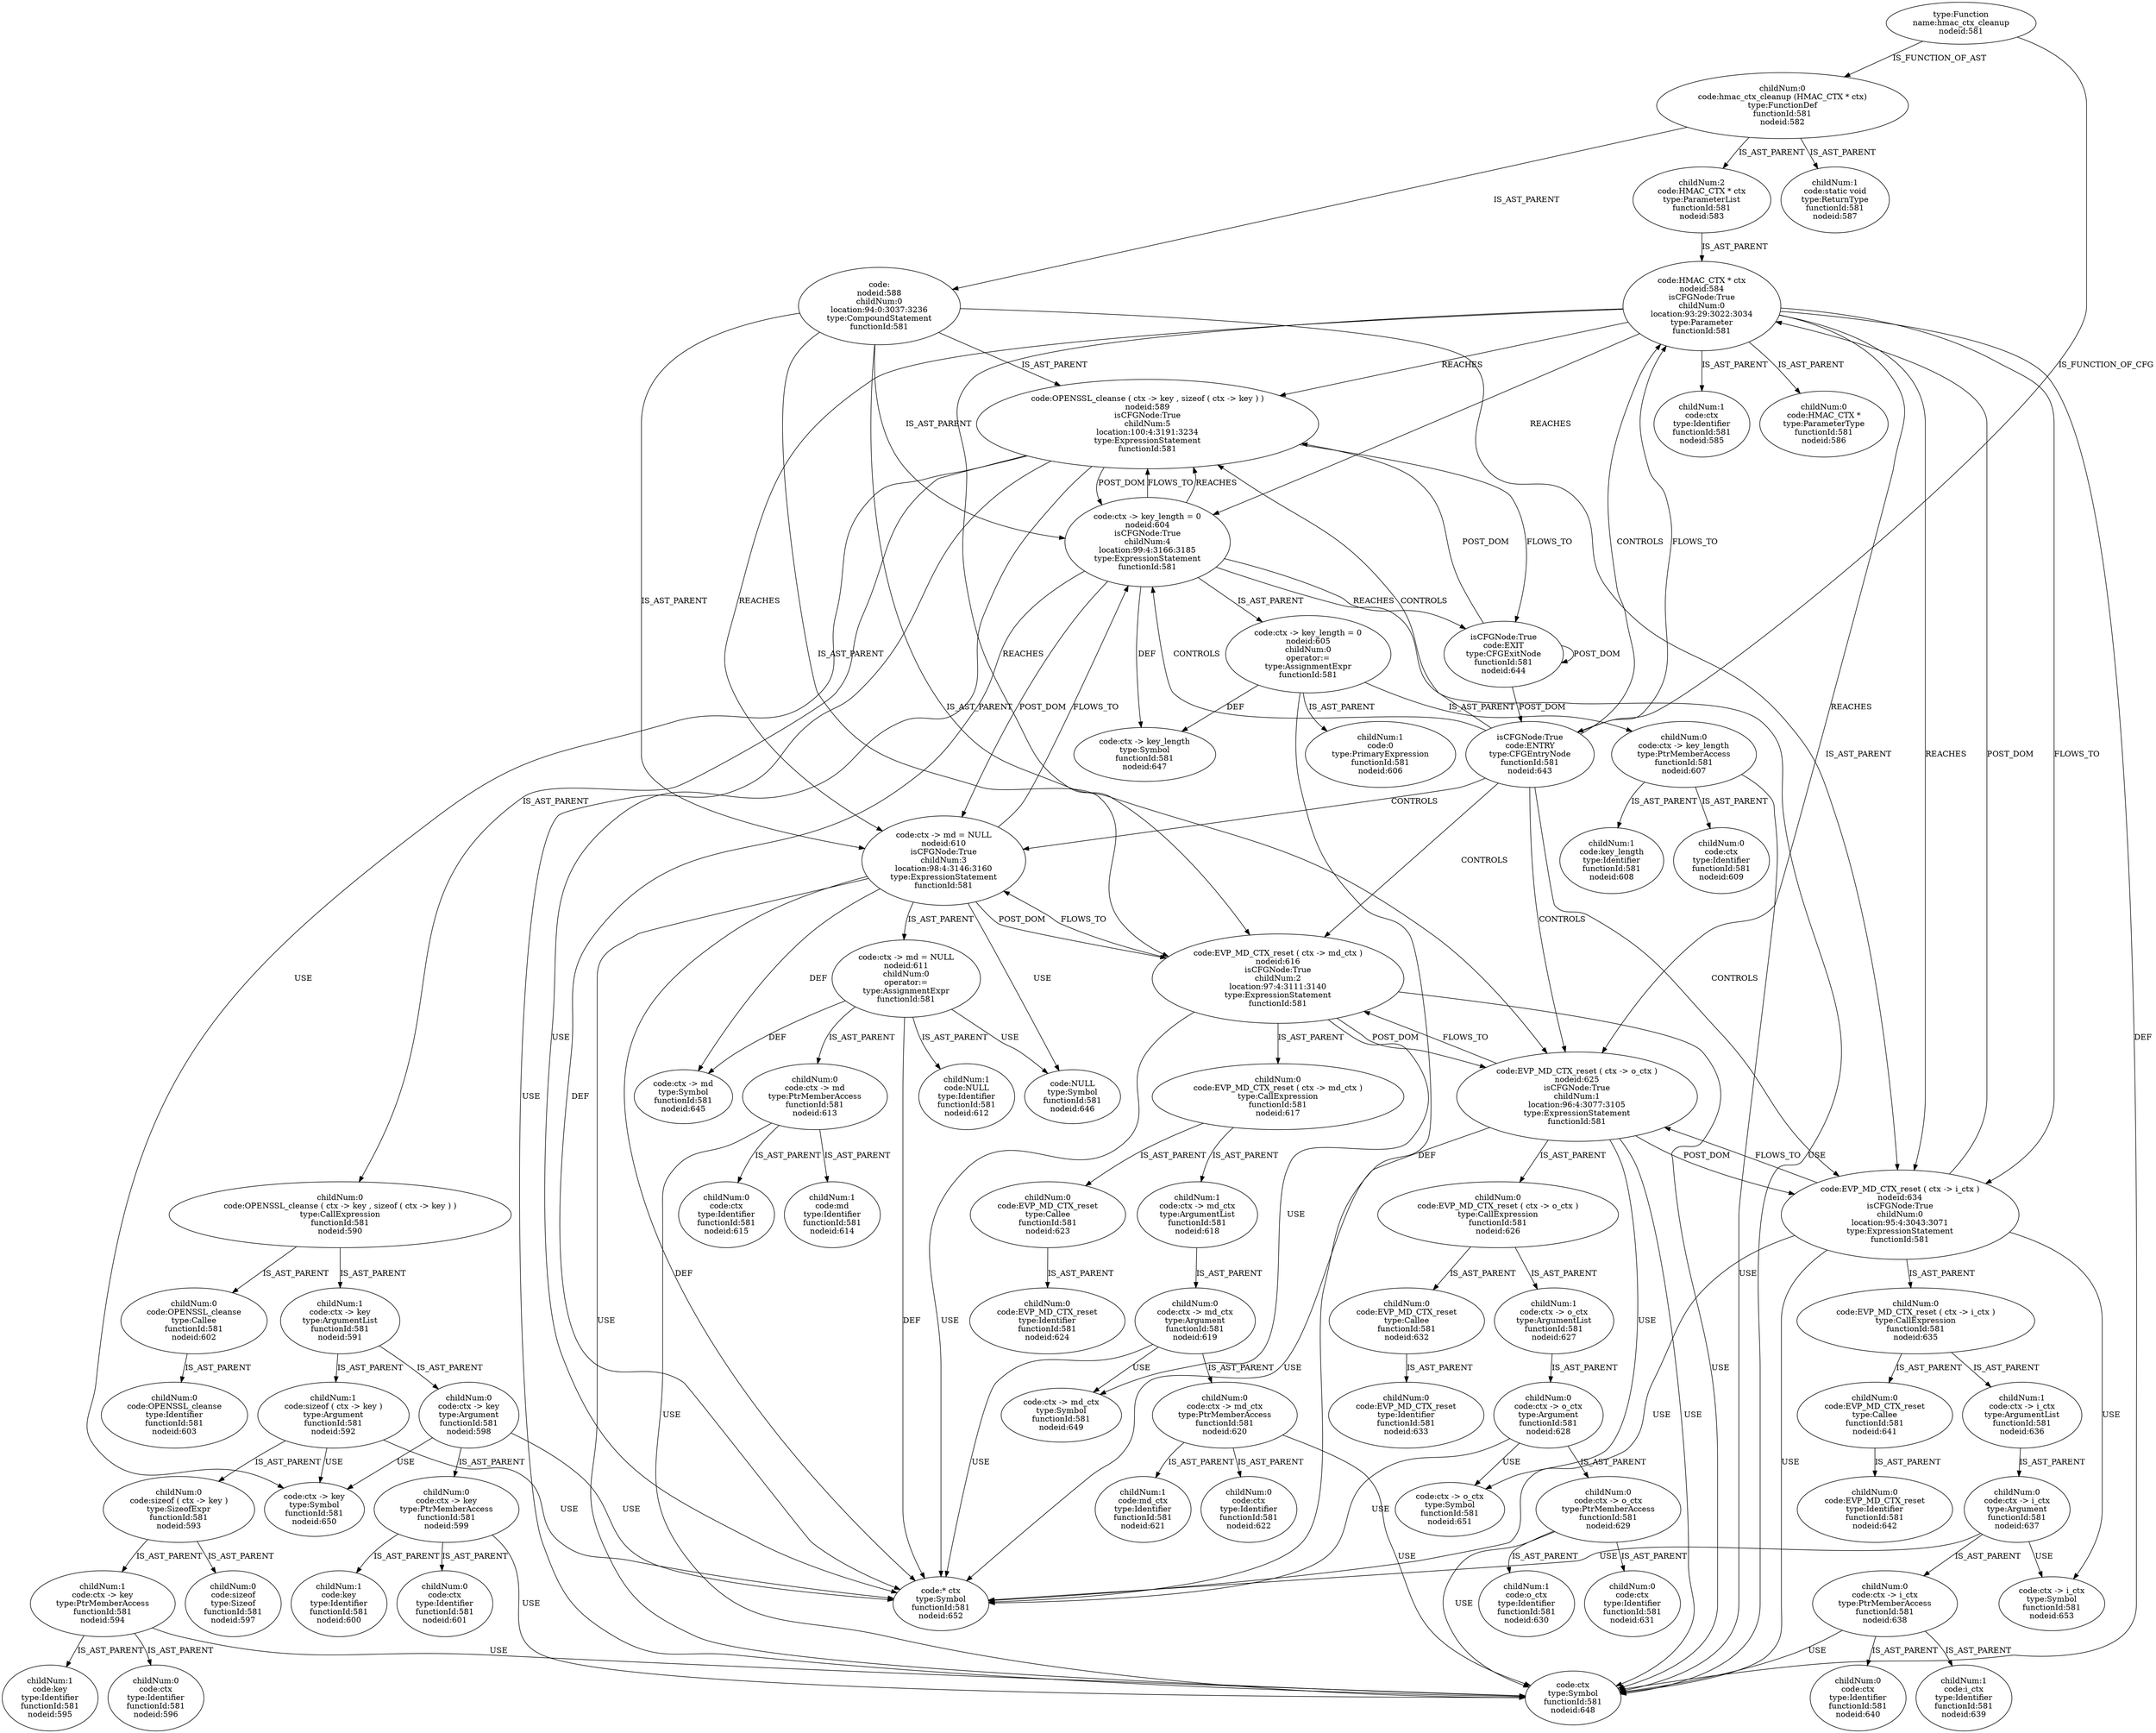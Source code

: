 digraph G {
  581 [ label="type:Function
name:hmac_ctx_cleanup
nodeid:581
" type="Function" name="hmac_ctx_cleanup" nodeid="581" ];
  582 [ label="childNum:0
code:hmac_ctx_cleanup (HMAC_CTX * ctx)
type:FunctionDef
functionId:581
nodeid:582
" childNum="0" code="hmac_ctx_cleanup (HMAC_CTX * ctx)" type="FunctionDef" functionId="581" nodeid="582" ];
  583 [ label="childNum:2
code:HMAC_CTX * ctx
type:ParameterList
functionId:581
nodeid:583
" childNum="2" code="HMAC_CTX * ctx" type="ParameterList" functionId="581" nodeid="583" ];
  584 [ label="code:HMAC_CTX * ctx
nodeid:584
isCFGNode:True
childNum:0
location:93:29:3022:3034
type:Parameter
functionId:581
" code="HMAC_CTX * ctx" nodeid="584" isCFGNode="True" childNum="0" location="93:29:3022:3034" type="Parameter" functionId="581" ];
  585 [ label="childNum:1
code:ctx
type:Identifier
functionId:581
nodeid:585
" childNum="1" code="ctx" type="Identifier" functionId="581" nodeid="585" ];
  586 [ label="childNum:0
code:HMAC_CTX *
type:ParameterType
functionId:581
nodeid:586
" childNum="0" code="HMAC_CTX *" type="ParameterType" functionId="581" nodeid="586" ];
  587 [ label="childNum:1
code:static void
type:ReturnType
functionId:581
nodeid:587
" childNum="1" code="static void" type="ReturnType" functionId="581" nodeid="587" ];
  588 [ label="code:
nodeid:588
childNum:0
location:94:0:3037:3236
type:CompoundStatement
functionId:581
" code="" nodeid="588" childNum="0" location="94:0:3037:3236" type="CompoundStatement" functionId="581" ];
  589 [ label="code:OPENSSL_cleanse ( ctx -> key , sizeof ( ctx -> key ) )
nodeid:589
isCFGNode:True
childNum:5
location:100:4:3191:3234
type:ExpressionStatement
functionId:581
" code="OPENSSL_cleanse ( ctx -> key , sizeof ( ctx -> key ) )" nodeid="589" isCFGNode="True" childNum="5" location="100:4:3191:3234" type="ExpressionStatement" functionId="581" ];
  590 [ label="childNum:0
code:OPENSSL_cleanse ( ctx -> key , sizeof ( ctx -> key ) )
type:CallExpression
functionId:581
nodeid:590
" childNum="0" code="OPENSSL_cleanse ( ctx -> key , sizeof ( ctx -> key ) )" type="CallExpression" functionId="581" nodeid="590" ];
  591 [ label="childNum:1
code:ctx -> key
type:ArgumentList
functionId:581
nodeid:591
" childNum="1" code="ctx -> key" type="ArgumentList" functionId="581" nodeid="591" ];
  592 [ label="childNum:1
code:sizeof ( ctx -> key )
type:Argument
functionId:581
nodeid:592
" childNum="1" code="sizeof ( ctx -> key )" type="Argument" functionId="581" nodeid="592" ];
  593 [ label="childNum:0
code:sizeof ( ctx -> key )
type:SizeofExpr
functionId:581
nodeid:593
" childNum="0" code="sizeof ( ctx -> key )" type="SizeofExpr" functionId="581" nodeid="593" ];
  594 [ label="childNum:1
code:ctx -> key
type:PtrMemberAccess
functionId:581
nodeid:594
" childNum="1" code="ctx -> key" type="PtrMemberAccess" functionId="581" nodeid="594" ];
  595 [ label="childNum:1
code:key
type:Identifier
functionId:581
nodeid:595
" childNum="1" code="key" type="Identifier" functionId="581" nodeid="595" ];
  596 [ label="childNum:0
code:ctx
type:Identifier
functionId:581
nodeid:596
" childNum="0" code="ctx" type="Identifier" functionId="581" nodeid="596" ];
  597 [ label="childNum:0
code:sizeof
type:Sizeof
functionId:581
nodeid:597
" childNum="0" code="sizeof" type="Sizeof" functionId="581" nodeid="597" ];
  598 [ label="childNum:0
code:ctx -> key
type:Argument
functionId:581
nodeid:598
" childNum="0" code="ctx -> key" type="Argument" functionId="581" nodeid="598" ];
  599 [ label="childNum:0
code:ctx -> key
type:PtrMemberAccess
functionId:581
nodeid:599
" childNum="0" code="ctx -> key" type="PtrMemberAccess" functionId="581" nodeid="599" ];
  600 [ label="childNum:1
code:key
type:Identifier
functionId:581
nodeid:600
" childNum="1" code="key" type="Identifier" functionId="581" nodeid="600" ];
  601 [ label="childNum:0
code:ctx
type:Identifier
functionId:581
nodeid:601
" childNum="0" code="ctx" type="Identifier" functionId="581" nodeid="601" ];
  602 [ label="childNum:0
code:OPENSSL_cleanse
type:Callee
functionId:581
nodeid:602
" childNum="0" code="OPENSSL_cleanse" type="Callee" functionId="581" nodeid="602" ];
  603 [ label="childNum:0
code:OPENSSL_cleanse
type:Identifier
functionId:581
nodeid:603
" childNum="0" code="OPENSSL_cleanse" type="Identifier" functionId="581" nodeid="603" ];
  604 [ label="code:ctx -> key_length = 0
nodeid:604
isCFGNode:True
childNum:4
location:99:4:3166:3185
type:ExpressionStatement
functionId:581
" code="ctx -> key_length = 0" nodeid="604" isCFGNode="True" childNum="4" location="99:4:3166:3185" type="ExpressionStatement" functionId="581" ];
  605 [ label="code:ctx -> key_length = 0
nodeid:605
childNum:0
operator:=
type:AssignmentExpr
functionId:581
" code="ctx -> key_length = 0" nodeid="605" childNum="0" operator="=" type="AssignmentExpr" functionId="581" ];
  606 [ label="childNum:1
code:0
type:PrimaryExpression
functionId:581
nodeid:606
" childNum="1" code="0" type="PrimaryExpression" functionId="581" nodeid="606" ];
  607 [ label="childNum:0
code:ctx -> key_length
type:PtrMemberAccess
functionId:581
nodeid:607
" childNum="0" code="ctx -> key_length" type="PtrMemberAccess" functionId="581" nodeid="607" ];
  608 [ label="childNum:1
code:key_length
type:Identifier
functionId:581
nodeid:608
" childNum="1" code="key_length" type="Identifier" functionId="581" nodeid="608" ];
  609 [ label="childNum:0
code:ctx
type:Identifier
functionId:581
nodeid:609
" childNum="0" code="ctx" type="Identifier" functionId="581" nodeid="609" ];
  610 [ label="code:ctx -> md = NULL
nodeid:610
isCFGNode:True
childNum:3
location:98:4:3146:3160
type:ExpressionStatement
functionId:581
" code="ctx -> md = NULL" nodeid="610" isCFGNode="True" childNum="3" location="98:4:3146:3160" type="ExpressionStatement" functionId="581" ];
  611 [ label="code:ctx -> md = NULL
nodeid:611
childNum:0
operator:=
type:AssignmentExpr
functionId:581
" code="ctx -> md = NULL" nodeid="611" childNum="0" operator="=" type="AssignmentExpr" functionId="581" ];
  612 [ label="childNum:1
code:NULL
type:Identifier
functionId:581
nodeid:612
" childNum="1" code="NULL" type="Identifier" functionId="581" nodeid="612" ];
  613 [ label="childNum:0
code:ctx -> md
type:PtrMemberAccess
functionId:581
nodeid:613
" childNum="0" code="ctx -> md" type="PtrMemberAccess" functionId="581" nodeid="613" ];
  614 [ label="childNum:1
code:md
type:Identifier
functionId:581
nodeid:614
" childNum="1" code="md" type="Identifier" functionId="581" nodeid="614" ];
  615 [ label="childNum:0
code:ctx
type:Identifier
functionId:581
nodeid:615
" childNum="0" code="ctx" type="Identifier" functionId="581" nodeid="615" ];
  616 [ label="code:EVP_MD_CTX_reset ( ctx -> md_ctx )
nodeid:616
isCFGNode:True
childNum:2
location:97:4:3111:3140
type:ExpressionStatement
functionId:581
" code="EVP_MD_CTX_reset ( ctx -> md_ctx )" nodeid="616" isCFGNode="True" childNum="2" location="97:4:3111:3140" type="ExpressionStatement" functionId="581" ];
  617 [ label="childNum:0
code:EVP_MD_CTX_reset ( ctx -> md_ctx )
type:CallExpression
functionId:581
nodeid:617
" childNum="0" code="EVP_MD_CTX_reset ( ctx -> md_ctx )" type="CallExpression" functionId="581" nodeid="617" ];
  618 [ label="childNum:1
code:ctx -> md_ctx
type:ArgumentList
functionId:581
nodeid:618
" childNum="1" code="ctx -> md_ctx" type="ArgumentList" functionId="581" nodeid="618" ];
  619 [ label="childNum:0
code:ctx -> md_ctx
type:Argument
functionId:581
nodeid:619
" childNum="0" code="ctx -> md_ctx" type="Argument" functionId="581" nodeid="619" ];
  620 [ label="childNum:0
code:ctx -> md_ctx
type:PtrMemberAccess
functionId:581
nodeid:620
" childNum="0" code="ctx -> md_ctx" type="PtrMemberAccess" functionId="581" nodeid="620" ];
  621 [ label="childNum:1
code:md_ctx
type:Identifier
functionId:581
nodeid:621
" childNum="1" code="md_ctx" type="Identifier" functionId="581" nodeid="621" ];
  622 [ label="childNum:0
code:ctx
type:Identifier
functionId:581
nodeid:622
" childNum="0" code="ctx" type="Identifier" functionId="581" nodeid="622" ];
  623 [ label="childNum:0
code:EVP_MD_CTX_reset
type:Callee
functionId:581
nodeid:623
" childNum="0" code="EVP_MD_CTX_reset" type="Callee" functionId="581" nodeid="623" ];
  624 [ label="childNum:0
code:EVP_MD_CTX_reset
type:Identifier
functionId:581
nodeid:624
" childNum="0" code="EVP_MD_CTX_reset" type="Identifier" functionId="581" nodeid="624" ];
  625 [ label="code:EVP_MD_CTX_reset ( ctx -> o_ctx )
nodeid:625
isCFGNode:True
childNum:1
location:96:4:3077:3105
type:ExpressionStatement
functionId:581
" code="EVP_MD_CTX_reset ( ctx -> o_ctx )" nodeid="625" isCFGNode="True" childNum="1" location="96:4:3077:3105" type="ExpressionStatement" functionId="581" ];
  626 [ label="childNum:0
code:EVP_MD_CTX_reset ( ctx -> o_ctx )
type:CallExpression
functionId:581
nodeid:626
" childNum="0" code="EVP_MD_CTX_reset ( ctx -> o_ctx )" type="CallExpression" functionId="581" nodeid="626" ];
  627 [ label="childNum:1
code:ctx -> o_ctx
type:ArgumentList
functionId:581
nodeid:627
" childNum="1" code="ctx -> o_ctx" type="ArgumentList" functionId="581" nodeid="627" ];
  628 [ label="childNum:0
code:ctx -> o_ctx
type:Argument
functionId:581
nodeid:628
" childNum="0" code="ctx -> o_ctx" type="Argument" functionId="581" nodeid="628" ];
  629 [ label="childNum:0
code:ctx -> o_ctx
type:PtrMemberAccess
functionId:581
nodeid:629
" childNum="0" code="ctx -> o_ctx" type="PtrMemberAccess" functionId="581" nodeid="629" ];
  630 [ label="childNum:1
code:o_ctx
type:Identifier
functionId:581
nodeid:630
" childNum="1" code="o_ctx" type="Identifier" functionId="581" nodeid="630" ];
  631 [ label="childNum:0
code:ctx
type:Identifier
functionId:581
nodeid:631
" childNum="0" code="ctx" type="Identifier" functionId="581" nodeid="631" ];
  632 [ label="childNum:0
code:EVP_MD_CTX_reset
type:Callee
functionId:581
nodeid:632
" childNum="0" code="EVP_MD_CTX_reset" type="Callee" functionId="581" nodeid="632" ];
  633 [ label="childNum:0
code:EVP_MD_CTX_reset
type:Identifier
functionId:581
nodeid:633
" childNum="0" code="EVP_MD_CTX_reset" type="Identifier" functionId="581" nodeid="633" ];
  634 [ label="code:EVP_MD_CTX_reset ( ctx -> i_ctx )
nodeid:634
isCFGNode:True
childNum:0
location:95:4:3043:3071
type:ExpressionStatement
functionId:581
" code="EVP_MD_CTX_reset ( ctx -> i_ctx )" nodeid="634" isCFGNode="True" childNum="0" location="95:4:3043:3071" type="ExpressionStatement" functionId="581" ];
  635 [ label="childNum:0
code:EVP_MD_CTX_reset ( ctx -> i_ctx )
type:CallExpression
functionId:581
nodeid:635
" childNum="0" code="EVP_MD_CTX_reset ( ctx -> i_ctx )" type="CallExpression" functionId="581" nodeid="635" ];
  636 [ label="childNum:1
code:ctx -> i_ctx
type:ArgumentList
functionId:581
nodeid:636
" childNum="1" code="ctx -> i_ctx" type="ArgumentList" functionId="581" nodeid="636" ];
  637 [ label="childNum:0
code:ctx -> i_ctx
type:Argument
functionId:581
nodeid:637
" childNum="0" code="ctx -> i_ctx" type="Argument" functionId="581" nodeid="637" ];
  638 [ label="childNum:0
code:ctx -> i_ctx
type:PtrMemberAccess
functionId:581
nodeid:638
" childNum="0" code="ctx -> i_ctx" type="PtrMemberAccess" functionId="581" nodeid="638" ];
  639 [ label="childNum:1
code:i_ctx
type:Identifier
functionId:581
nodeid:639
" childNum="1" code="i_ctx" type="Identifier" functionId="581" nodeid="639" ];
  640 [ label="childNum:0
code:ctx
type:Identifier
functionId:581
nodeid:640
" childNum="0" code="ctx" type="Identifier" functionId="581" nodeid="640" ];
  641 [ label="childNum:0
code:EVP_MD_CTX_reset
type:Callee
functionId:581
nodeid:641
" childNum="0" code="EVP_MD_CTX_reset" type="Callee" functionId="581" nodeid="641" ];
  642 [ label="childNum:0
code:EVP_MD_CTX_reset
type:Identifier
functionId:581
nodeid:642
" childNum="0" code="EVP_MD_CTX_reset" type="Identifier" functionId="581" nodeid="642" ];
  643 [ label="isCFGNode:True
code:ENTRY
type:CFGEntryNode
functionId:581
nodeid:643
" isCFGNode="True" code="ENTRY" type="CFGEntryNode" functionId="581" nodeid="643" ];
  644 [ label="isCFGNode:True
code:EXIT
type:CFGExitNode
functionId:581
nodeid:644
" isCFGNode="True" code="EXIT" type="CFGExitNode" functionId="581" nodeid="644" ];
  645 [ label="code:ctx -> md
type:Symbol
functionId:581
nodeid:645
" code="ctx -> md" type="Symbol" functionId="581" nodeid="645" ];
  646 [ label="code:NULL
type:Symbol
functionId:581
nodeid:646
" code="NULL" type="Symbol" functionId="581" nodeid="646" ];
  647 [ label="code:ctx -> key_length
type:Symbol
functionId:581
nodeid:647
" code="ctx -> key_length" type="Symbol" functionId="581" nodeid="647" ];
  648 [ label="code:ctx
type:Symbol
functionId:581
nodeid:648
" code="ctx" type="Symbol" functionId="581" nodeid="648" ];
  649 [ label="code:ctx -> md_ctx
type:Symbol
functionId:581
nodeid:649
" code="ctx -> md_ctx" type="Symbol" functionId="581" nodeid="649" ];
  650 [ label="code:ctx -> key
type:Symbol
functionId:581
nodeid:650
" code="ctx -> key" type="Symbol" functionId="581" nodeid="650" ];
  651 [ label="code:ctx -> o_ctx
type:Symbol
functionId:581
nodeid:651
" code="ctx -> o_ctx" type="Symbol" functionId="581" nodeid="651" ];
  652 [ label="code:* ctx
type:Symbol
functionId:581
nodeid:652
" code="* ctx" type="Symbol" functionId="581" nodeid="652" ];
  653 [ label="code:ctx -> i_ctx
type:Symbol
functionId:581
nodeid:653
" code="ctx -> i_ctx" type="Symbol" functionId="581" nodeid="653" ];
  582 -> 588 [ label="IS_AST_PARENT" name="((582) : (588) : IS_AST_PARENT)" ];
  582 -> 587 [ label="IS_AST_PARENT" name="((582) : (587) : IS_AST_PARENT)" ];
  582 -> 583 [ label="IS_AST_PARENT" name="((582) : (583) : IS_AST_PARENT)" ];
  583 -> 584 [ label="IS_AST_PARENT" name="((583) : (584) : IS_AST_PARENT)" ];
  584 -> 586 [ label="IS_AST_PARENT" name="((584) : (586) : IS_AST_PARENT)" ];
  584 -> 585 [ label="IS_AST_PARENT" name="((584) : (585) : IS_AST_PARENT)" ];
  588 -> 634 [ label="IS_AST_PARENT" name="((588) : (634) : IS_AST_PARENT)" ];
  588 -> 625 [ label="IS_AST_PARENT" name="((588) : (625) : IS_AST_PARENT)" ];
  588 -> 616 [ label="IS_AST_PARENT" name="((588) : (616) : IS_AST_PARENT)" ];
  588 -> 610 [ label="IS_AST_PARENT" name="((588) : (610) : IS_AST_PARENT)" ];
  588 -> 604 [ label="IS_AST_PARENT" name="((588) : (604) : IS_AST_PARENT)" ];
  588 -> 589 [ label="IS_AST_PARENT" name="((588) : (589) : IS_AST_PARENT)" ];
  589 -> 590 [ label="IS_AST_PARENT" name="((589) : (590) : IS_AST_PARENT)" ];
  590 -> 602 [ label="IS_AST_PARENT" name="((590) : (602) : IS_AST_PARENT)" ];
  590 -> 591 [ label="IS_AST_PARENT" name="((590) : (591) : IS_AST_PARENT)" ];
  591 -> 598 [ label="IS_AST_PARENT" name="((591) : (598) : IS_AST_PARENT)" ];
  591 -> 592 [ label="IS_AST_PARENT" name="((591) : (592) : IS_AST_PARENT)" ];
  592 -> 593 [ label="IS_AST_PARENT" name="((592) : (593) : IS_AST_PARENT)" ];
  593 -> 597 [ label="IS_AST_PARENT" name="((593) : (597) : IS_AST_PARENT)" ];
  593 -> 594 [ label="IS_AST_PARENT" name="((593) : (594) : IS_AST_PARENT)" ];
  594 -> 596 [ label="IS_AST_PARENT" name="((594) : (596) : IS_AST_PARENT)" ];
  594 -> 595 [ label="IS_AST_PARENT" name="((594) : (595) : IS_AST_PARENT)" ];
  598 -> 599 [ label="IS_AST_PARENT" name="((598) : (599) : IS_AST_PARENT)" ];
  599 -> 601 [ label="IS_AST_PARENT" name="((599) : (601) : IS_AST_PARENT)" ];
  599 -> 600 [ label="IS_AST_PARENT" name="((599) : (600) : IS_AST_PARENT)" ];
  602 -> 603 [ label="IS_AST_PARENT" name="((602) : (603) : IS_AST_PARENT)" ];
  604 -> 605 [ label="IS_AST_PARENT" name="((604) : (605) : IS_AST_PARENT)" ];
  605 -> 607 [ label="IS_AST_PARENT" name="((605) : (607) : IS_AST_PARENT)" ];
  605 -> 606 [ label="IS_AST_PARENT" name="((605) : (606) : IS_AST_PARENT)" ];
  607 -> 609 [ label="IS_AST_PARENT" name="((607) : (609) : IS_AST_PARENT)" ];
  607 -> 608 [ label="IS_AST_PARENT" name="((607) : (608) : IS_AST_PARENT)" ];
  610 -> 611 [ label="IS_AST_PARENT" name="((610) : (611) : IS_AST_PARENT)" ];
  611 -> 613 [ label="IS_AST_PARENT" name="((611) : (613) : IS_AST_PARENT)" ];
  611 -> 612 [ label="IS_AST_PARENT" name="((611) : (612) : IS_AST_PARENT)" ];
  613 -> 615 [ label="IS_AST_PARENT" name="((613) : (615) : IS_AST_PARENT)" ];
  613 -> 614 [ label="IS_AST_PARENT" name="((613) : (614) : IS_AST_PARENT)" ];
  616 -> 617 [ label="IS_AST_PARENT" name="((616) : (617) : IS_AST_PARENT)" ];
  617 -> 623 [ label="IS_AST_PARENT" name="((617) : (623) : IS_AST_PARENT)" ];
  617 -> 618 [ label="IS_AST_PARENT" name="((617) : (618) : IS_AST_PARENT)" ];
  618 -> 619 [ label="IS_AST_PARENT" name="((618) : (619) : IS_AST_PARENT)" ];
  619 -> 620 [ label="IS_AST_PARENT" name="((619) : (620) : IS_AST_PARENT)" ];
  620 -> 622 [ label="IS_AST_PARENT" name="((620) : (622) : IS_AST_PARENT)" ];
  620 -> 621 [ label="IS_AST_PARENT" name="((620) : (621) : IS_AST_PARENT)" ];
  623 -> 624 [ label="IS_AST_PARENT" name="((623) : (624) : IS_AST_PARENT)" ];
  625 -> 626 [ label="IS_AST_PARENT" name="((625) : (626) : IS_AST_PARENT)" ];
  626 -> 632 [ label="IS_AST_PARENT" name="((626) : (632) : IS_AST_PARENT)" ];
  626 -> 627 [ label="IS_AST_PARENT" name="((626) : (627) : IS_AST_PARENT)" ];
  627 -> 628 [ label="IS_AST_PARENT" name="((627) : (628) : IS_AST_PARENT)" ];
  628 -> 629 [ label="IS_AST_PARENT" name="((628) : (629) : IS_AST_PARENT)" ];
  629 -> 631 [ label="IS_AST_PARENT" name="((629) : (631) : IS_AST_PARENT)" ];
  629 -> 630 [ label="IS_AST_PARENT" name="((629) : (630) : IS_AST_PARENT)" ];
  632 -> 633 [ label="IS_AST_PARENT" name="((632) : (633) : IS_AST_PARENT)" ];
  634 -> 635 [ label="IS_AST_PARENT" name="((634) : (635) : IS_AST_PARENT)" ];
  635 -> 641 [ label="IS_AST_PARENT" name="((635) : (641) : IS_AST_PARENT)" ];
  635 -> 636 [ label="IS_AST_PARENT" name="((635) : (636) : IS_AST_PARENT)" ];
  636 -> 637 [ label="IS_AST_PARENT" name="((636) : (637) : IS_AST_PARENT)" ];
  637 -> 638 [ label="IS_AST_PARENT" name="((637) : (638) : IS_AST_PARENT)" ];
  638 -> 640 [ label="IS_AST_PARENT" name="((638) : (640) : IS_AST_PARENT)" ];
  638 -> 639 [ label="IS_AST_PARENT" name="((638) : (639) : IS_AST_PARENT)" ];
  641 -> 642 [ label="IS_AST_PARENT" name="((641) : (642) : IS_AST_PARENT)" ];
  584 -> 634 [ label="FLOWS_TO" name="((584) : (634) : FLOWS_TO)" ];
  589 -> 644 [ label="FLOWS_TO" name="((589) : (644) : FLOWS_TO)" ];
  604 -> 589 [ label="FLOWS_TO" name="((604) : (589) : FLOWS_TO)" ];
  610 -> 604 [ label="FLOWS_TO" name="((610) : (604) : FLOWS_TO)" ];
  616 -> 610 [ label="FLOWS_TO" name="((616) : (610) : FLOWS_TO)" ];
  625 -> 616 [ label="FLOWS_TO" name="((625) : (616) : FLOWS_TO)" ];
  634 -> 625 [ label="FLOWS_TO" name="((634) : (625) : FLOWS_TO)" ];
  643 -> 584 [ label="FLOWS_TO" name="((643) : (584) : FLOWS_TO)" ];
  584 -> 648 [ label="DEF" name="((584) : (648) : DEF)" ];
  589 -> 652 [ label="USE" name="((589) : (652) : USE)" ];
  589 -> 650 [ label="USE" name="((589) : (650) : USE)" ];
  589 -> 648 [ label="USE" name="((589) : (648) : USE)" ];
  592 -> 652 [ label="USE" name="((592) : (652) : USE)" ];
  592 -> 650 [ label="USE" name="((592) : (650) : USE)" ];
  594 -> 648 [ label="USE" name="((594) : (648) : USE)" ];
  598 -> 652 [ label="USE" name="((598) : (652) : USE)" ];
  598 -> 650 [ label="USE" name="((598) : (650) : USE)" ];
  599 -> 648 [ label="USE" name="((599) : (648) : USE)" ];
  604 -> 652 [ label="DEF" name="((604) : (652) : DEF)" ];
  604 -> 647 [ label="DEF" name="((604) : (647) : DEF)" ];
  604 -> 648 [ label="USE" name="((604) : (648) : USE)" ];
  605 -> 652 [ label="DEF" name="((605) : (652) : DEF)" ];
  605 -> 647 [ label="DEF" name="((605) : (647) : DEF)" ];
  607 -> 648 [ label="USE" name="((607) : (648) : USE)" ];
  610 -> 652 [ label="DEF" name="((610) : (652) : DEF)" ];
  610 -> 645 [ label="DEF" name="((610) : (645) : DEF)" ];
  610 -> 648 [ label="USE" name="((610) : (648) : USE)" ];
  610 -> 646 [ label="USE" name="((610) : (646) : USE)" ];
  611 -> 652 [ label="DEF" name="((611) : (652) : DEF)" ];
  611 -> 645 [ label="DEF" name="((611) : (645) : DEF)" ];
  611 -> 646 [ label="USE" name="((611) : (646) : USE)" ];
  613 -> 648 [ label="USE" name="((613) : (648) : USE)" ];
  616 -> 652 [ label="USE" name="((616) : (652) : USE)" ];
  616 -> 649 [ label="USE" name="((616) : (649) : USE)" ];
  616 -> 648 [ label="USE" name="((616) : (648) : USE)" ];
  619 -> 652 [ label="USE" name="((619) : (652) : USE)" ];
  619 -> 649 [ label="USE" name="((619) : (649) : USE)" ];
  620 -> 648 [ label="USE" name="((620) : (648) : USE)" ];
  625 -> 652 [ label="USE" name="((625) : (652) : USE)" ];
  625 -> 651 [ label="USE" name="((625) : (651) : USE)" ];
  625 -> 648 [ label="USE" name="((625) : (648) : USE)" ];
  628 -> 652 [ label="USE" name="((628) : (652) : USE)" ];
  628 -> 651 [ label="USE" name="((628) : (651) : USE)" ];
  629 -> 648 [ label="USE" name="((629) : (648) : USE)" ];
  634 -> 653 [ label="USE" name="((634) : (653) : USE)" ];
  634 -> 652 [ label="USE" name="((634) : (652) : USE)" ];
  634 -> 648 [ label="USE" name="((634) : (648) : USE)" ];
  637 -> 653 [ label="USE" name="((637) : (653) : USE)" ];
  637 -> 652 [ label="USE" name="((637) : (652) : USE)" ];
  638 -> 648 [ label="USE" name="((638) : (648) : USE)" ];
  584 -> 589 [ label="REACHES" name="((584) : (589) : REACHES)" ];
  584 -> 604 [ label="REACHES" name="((584) : (604) : REACHES)" ];
  584 -> 610 [ label="REACHES" name="((584) : (610) : REACHES)" ];
  584 -> 616 [ label="REACHES" name="((584) : (616) : REACHES)" ];
  584 -> 625 [ label="REACHES" name="((584) : (625) : REACHES)" ];
  584 -> 634 [ label="REACHES" name="((584) : (634) : REACHES)" ];
  604 -> 589 [ label="REACHES" name="((604) : (589) : REACHES)" ];
  604 -> 644 [ label="REACHES" name="((604) : (644) : REACHES)" ];
  589 -> 604 [ label="POST_DOM" name="((589) : (604) : POST_DOM)" ];
  604 -> 610 [ label="POST_DOM" name="((604) : (610) : POST_DOM)" ];
  610 -> 616 [ label="POST_DOM" name="((610) : (616) : POST_DOM)" ];
  616 -> 625 [ label="POST_DOM" name="((616) : (625) : POST_DOM)" ];
  625 -> 634 [ label="POST_DOM" name="((625) : (634) : POST_DOM)" ];
  634 -> 584 [ label="POST_DOM" name="((634) : (584) : POST_DOM)" ];
  644 -> 589 [ label="POST_DOM" name="((644) : (589) : POST_DOM)" ];
  644 -> 643 [ label="POST_DOM" name="((644) : (643) : POST_DOM)" ];
  644 -> 644 [ label="POST_DOM" name="((644) : (644) : POST_DOM)" ];
  643 -> 634 [ label="CONTROLS" name="((643) : (634) : CONTROLS)" ];
  643 -> 625 [ label="CONTROLS" name="((643) : (625) : CONTROLS)" ];
  643 -> 589 [ label="CONTROLS" name="((643) : (589) : CONTROLS)" ];
  643 -> 604 [ label="CONTROLS" name="((643) : (604) : CONTROLS)" ];
  643 -> 584 [ label="CONTROLS" name="((643) : (584) : CONTROLS)" ];
  643 -> 610 [ label="CONTROLS" name="((643) : (610) : CONTROLS)" ];
  643 -> 616 [ label="CONTROLS" name="((643) : (616) : CONTROLS)" ];
  581 -> 582 [ label="IS_FUNCTION_OF_AST" name="((581) : (582) : IS_FUNCTION_OF_AST)" ];
  581 -> 643 [ label="IS_FUNCTION_OF_CFG" name="((581) : (643) : IS_FUNCTION_OF_CFG)" ];
}